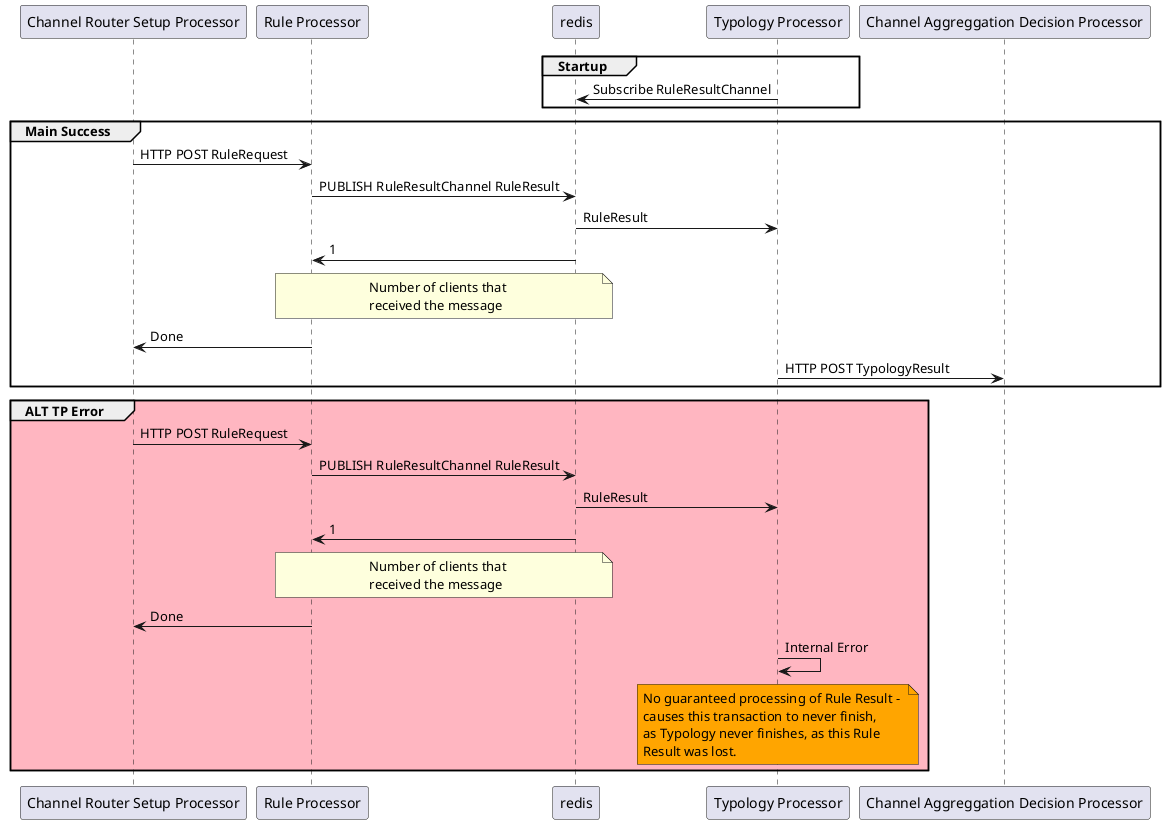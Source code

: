 @startuml Main flow + Error Handling
participant "Channel Router Setup Processor" as crsp
participant "Rule Processor" as rp
participant "redis" as r
participant "Typology Processor" as t
participant "Channel Aggreggation Decision Processor" as cadp

group Startup
    t -> r: Subscribe RuleResultChannel
end group

group Main Success
    crsp->rp: HTTP POST RuleRequest
    rp->r: PUBLISH RuleResultChannel RuleResult
    r->t: RuleResult
    r->rp: 1
    note over r, rp
    Number of clients that 
    received the message 
    end note
    rp->crsp: Done
    t->cadp: HTTP POST TypologyResult
end group

group #LightPink ALT TP Error
    crsp->rp: HTTP POST RuleRequest
    rp->r: PUBLISH RuleResultChannel RuleResult
    r->t: RuleResult
    r->rp: 1
    note over r, rp
    Number of clients that 
    received the message 
    end note
    rp->crsp: Done
    t->t: Internal Error
    note over t #Orange
    No guaranteed processing of Rule Result - 
    causes this transaction to never finish, 
    as Typology never finishes, as this Rule 
    Result was lost.
    end note 
end group

@enduml